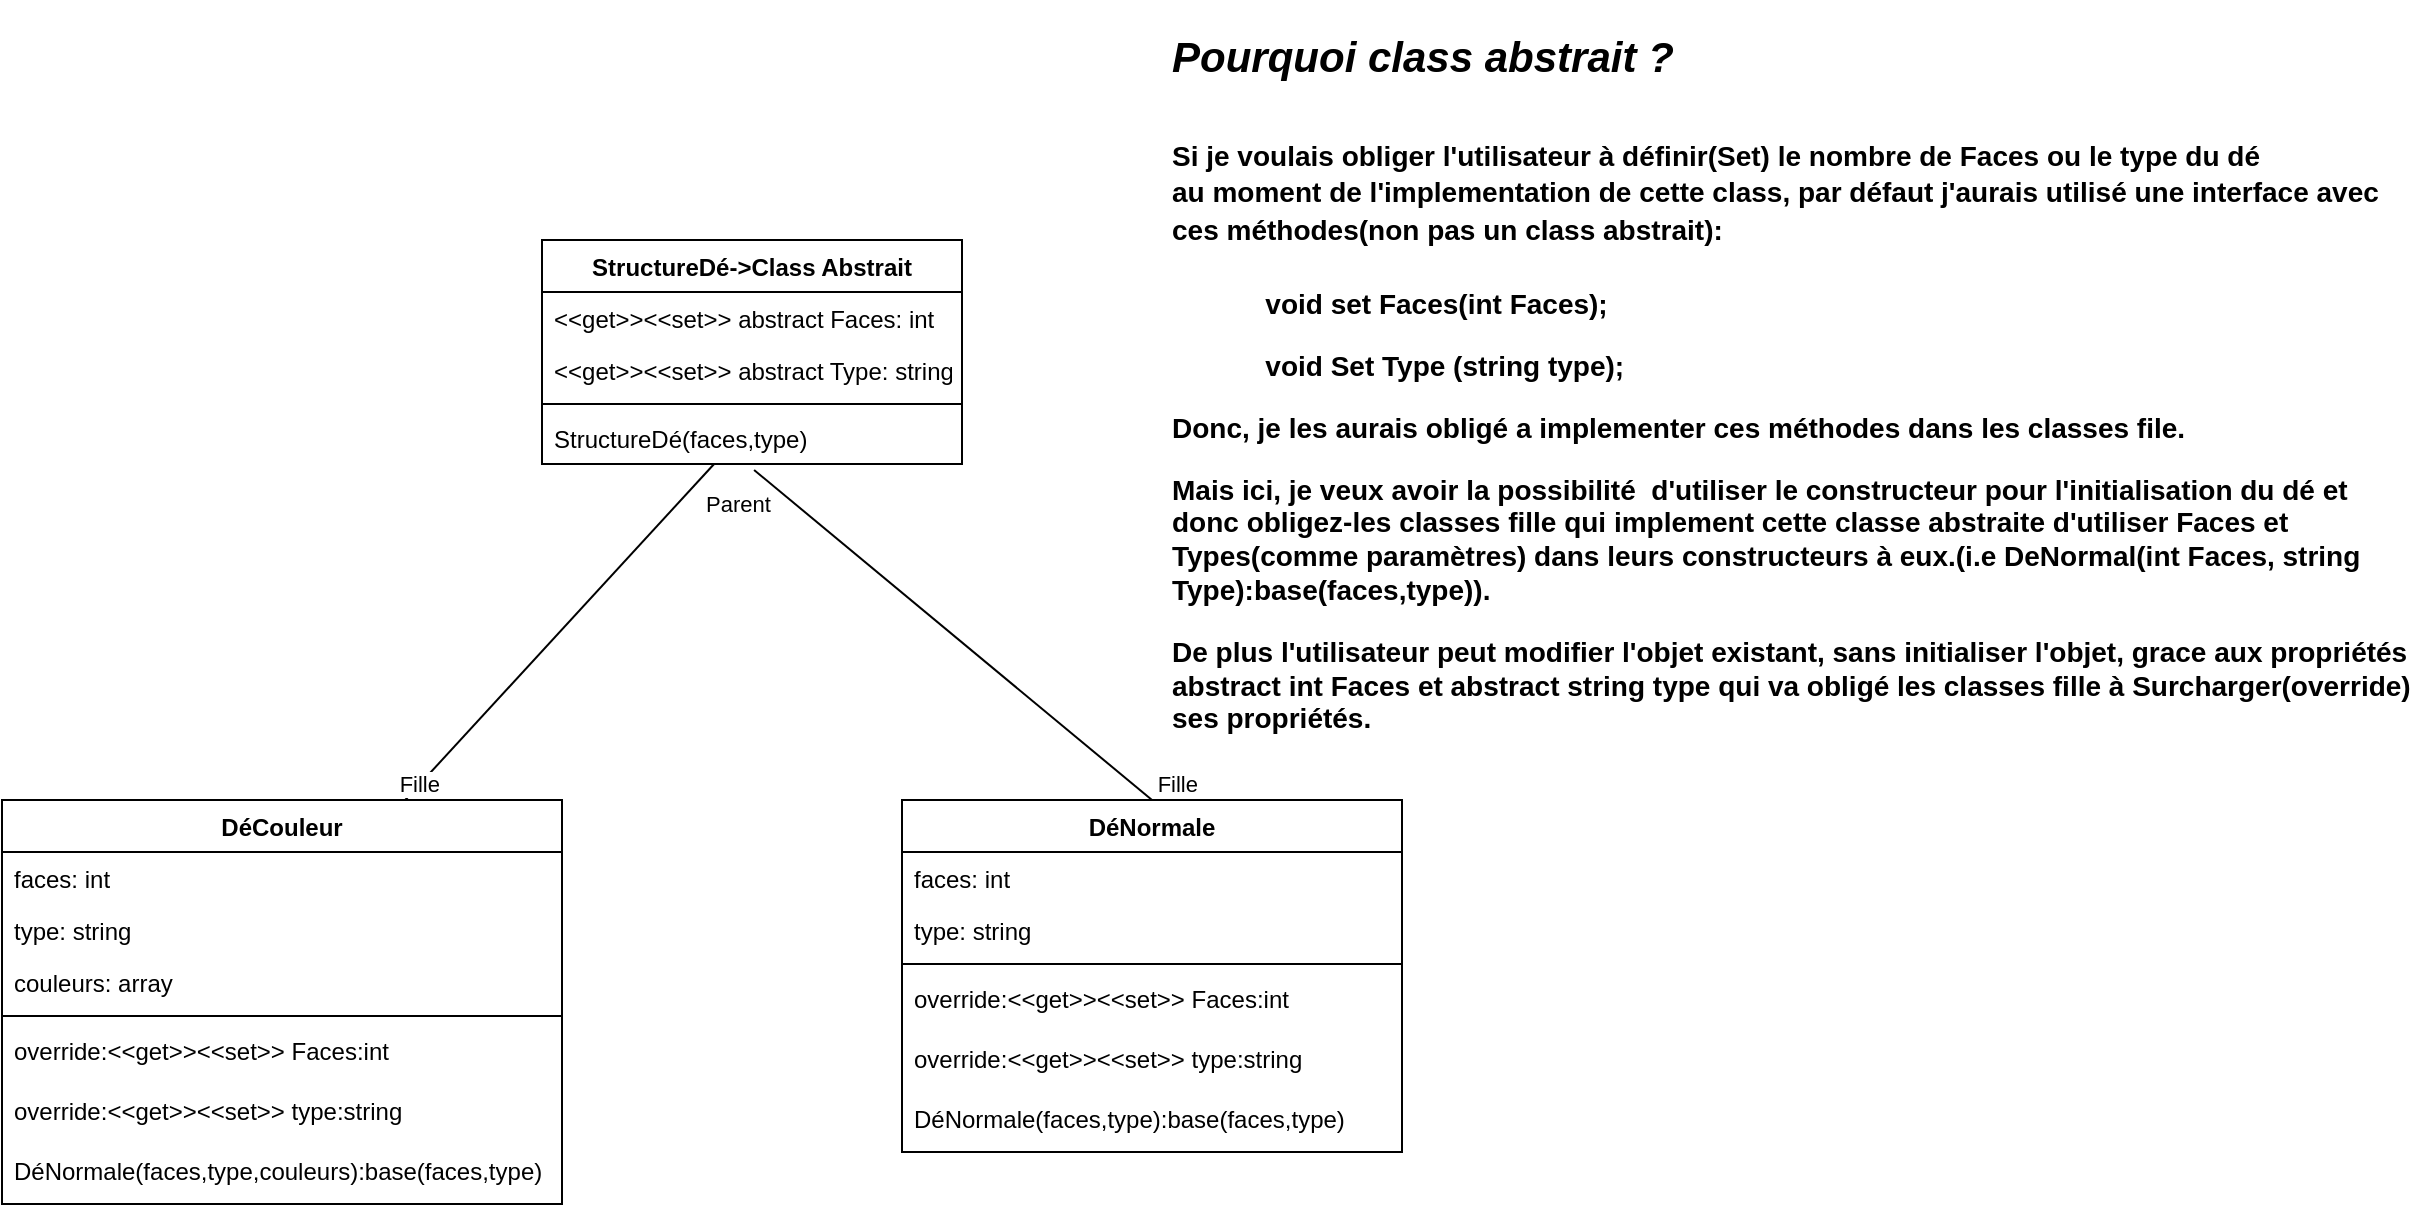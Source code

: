 <mxfile>
    <diagram id="BmXPc2W68DwFJfB9Ew3Y" name="Page-1">
        <mxGraphModel dx="1315" dy="929" grid="1" gridSize="10" guides="1" tooltips="1" connect="1" arrows="1" fold="1" page="1" pageScale="1" pageWidth="2339" pageHeight="3300" math="0" shadow="0">
            <root>
                <mxCell id="0"/>
                <mxCell id="1" parent="0"/>
                <mxCell id="6" value="DéNormale" style="swimlane;fontStyle=1;align=center;verticalAlign=top;childLayout=stackLayout;horizontal=1;startSize=26;horizontalStack=0;resizeParent=1;resizeParentMax=0;resizeLast=0;collapsible=1;marginBottom=0;" parent="1" vertex="1">
                    <mxGeometry x="570" y="440" width="250" height="176" as="geometry"/>
                </mxCell>
                <mxCell id="40" value="faces: int" style="text;strokeColor=none;fillColor=none;align=left;verticalAlign=top;spacingLeft=4;spacingRight=4;overflow=hidden;rotatable=0;points=[[0,0.5],[1,0.5]];portConstraint=eastwest;" parent="6" vertex="1">
                    <mxGeometry y="26" width="250" height="26" as="geometry"/>
                </mxCell>
                <mxCell id="7" value="type: string" style="text;strokeColor=none;fillColor=none;align=left;verticalAlign=top;spacingLeft=4;spacingRight=4;overflow=hidden;rotatable=0;points=[[0,0.5],[1,0.5]];portConstraint=eastwest;" parent="6" vertex="1">
                    <mxGeometry y="52" width="250" height="26" as="geometry"/>
                </mxCell>
                <mxCell id="8" value="" style="line;strokeWidth=1;fillColor=none;align=left;verticalAlign=middle;spacingTop=-1;spacingLeft=3;spacingRight=3;rotatable=0;labelPosition=right;points=[];portConstraint=eastwest;" parent="6" vertex="1">
                    <mxGeometry y="78" width="250" height="8" as="geometry"/>
                </mxCell>
                <mxCell id="9" value="override:&lt;&lt;get&gt;&gt;&lt;&lt;set&gt;&gt; Faces:int" style="text;strokeColor=none;fillColor=none;align=left;verticalAlign=top;spacingLeft=4;spacingRight=4;overflow=hidden;rotatable=0;points=[[0,0.5],[1,0.5]];portConstraint=eastwest;" parent="6" vertex="1">
                    <mxGeometry y="86" width="250" height="30" as="geometry"/>
                </mxCell>
                <mxCell id="39" value="override:&lt;&lt;get&gt;&gt;&lt;&lt;set&gt;&gt; type:string" style="text;strokeColor=none;fillColor=none;align=left;verticalAlign=top;spacingLeft=4;spacingRight=4;overflow=hidden;rotatable=0;points=[[0,0.5],[1,0.5]];portConstraint=eastwest;" parent="6" vertex="1">
                    <mxGeometry y="116" width="250" height="30" as="geometry"/>
                </mxCell>
                <mxCell id="38" value="DéNormale(faces,type):base(faces,type)" style="text;strokeColor=none;fillColor=none;align=left;verticalAlign=top;spacingLeft=4;spacingRight=4;overflow=hidden;rotatable=0;points=[[0,0.5],[1,0.5]];portConstraint=eastwest;" parent="6" vertex="1">
                    <mxGeometry y="146" width="250" height="30" as="geometry"/>
                </mxCell>
                <mxCell id="27" value="StructureDé-&gt;Class Abstrait" style="swimlane;fontStyle=1;align=center;verticalAlign=top;childLayout=stackLayout;horizontal=1;startSize=26;horizontalStack=0;resizeParent=1;resizeParentMax=0;resizeLast=0;collapsible=1;marginBottom=0;" parent="1" vertex="1">
                    <mxGeometry x="390" y="160" width="210" height="112" as="geometry"/>
                </mxCell>
                <mxCell id="28" value="&lt;&lt;get&gt;&gt;&lt;&lt;set&gt;&gt; abstract Faces: int" style="text;strokeColor=none;fillColor=none;align=left;verticalAlign=top;spacingLeft=4;spacingRight=4;overflow=hidden;rotatable=0;points=[[0,0.5],[1,0.5]];portConstraint=eastwest;" parent="27" vertex="1">
                    <mxGeometry y="26" width="210" height="26" as="geometry"/>
                </mxCell>
                <mxCell id="32" value="&lt;&lt;get&gt;&gt;&lt;&lt;set&gt;&gt; abstract Type: string" style="text;strokeColor=none;fillColor=none;align=left;verticalAlign=top;spacingLeft=4;spacingRight=4;overflow=hidden;rotatable=0;points=[[0,0.5],[1,0.5]];portConstraint=eastwest;" parent="27" vertex="1">
                    <mxGeometry y="52" width="210" height="26" as="geometry"/>
                </mxCell>
                <mxCell id="29" value="" style="line;strokeWidth=1;fillColor=none;align=left;verticalAlign=middle;spacingTop=-1;spacingLeft=3;spacingRight=3;rotatable=0;labelPosition=right;points=[];portConstraint=eastwest;" parent="27" vertex="1">
                    <mxGeometry y="78" width="210" height="8" as="geometry"/>
                </mxCell>
                <mxCell id="30" value="StructureDé(faces,type)" style="text;strokeColor=none;fillColor=none;align=left;verticalAlign=top;spacingLeft=4;spacingRight=4;overflow=hidden;rotatable=0;points=[[0,0.5],[1,0.5]];portConstraint=eastwest;" parent="27" vertex="1">
                    <mxGeometry y="86" width="210" height="26" as="geometry"/>
                </mxCell>
                <mxCell id="35" value="" style="endArrow=none;html=1;exitX=0.505;exitY=1.115;exitDx=0;exitDy=0;exitPerimeter=0;entryX=0.5;entryY=0;entryDx=0;entryDy=0;strokeColor=default;jumpStyle=none;" parent="1" source="30" target="6" edge="1">
                    <mxGeometry relative="1" as="geometry">
                        <mxPoint x="350" y="460" as="sourcePoint"/>
                        <mxPoint x="510" y="460" as="targetPoint"/>
                    </mxGeometry>
                </mxCell>
                <mxCell id="37" value="Fille" style="edgeLabel;resizable=0;html=1;align=right;verticalAlign=bottom;" parent="35" connectable="0" vertex="1">
                    <mxGeometry x="1" relative="1" as="geometry">
                        <mxPoint x="23" as="offset"/>
                    </mxGeometry>
                </mxCell>
                <mxCell id="41" value="DéCouleur" style="swimlane;fontStyle=1;align=center;verticalAlign=top;childLayout=stackLayout;horizontal=1;startSize=26;horizontalStack=0;resizeParent=1;resizeParentMax=0;resizeLast=0;collapsible=1;marginBottom=0;" parent="1" vertex="1">
                    <mxGeometry x="120" y="440" width="280" height="202" as="geometry"/>
                </mxCell>
                <mxCell id="42" value="faces: int" style="text;strokeColor=none;fillColor=none;align=left;verticalAlign=top;spacingLeft=4;spacingRight=4;overflow=hidden;rotatable=0;points=[[0,0.5],[1,0.5]];portConstraint=eastwest;" parent="41" vertex="1">
                    <mxGeometry y="26" width="280" height="26" as="geometry"/>
                </mxCell>
                <mxCell id="43" value="type: string" style="text;strokeColor=none;fillColor=none;align=left;verticalAlign=top;spacingLeft=4;spacingRight=4;overflow=hidden;rotatable=0;points=[[0,0.5],[1,0.5]];portConstraint=eastwest;" parent="41" vertex="1">
                    <mxGeometry y="52" width="280" height="26" as="geometry"/>
                </mxCell>
                <mxCell id="52" value="couleurs: array" style="text;strokeColor=none;fillColor=none;align=left;verticalAlign=top;spacingLeft=4;spacingRight=4;overflow=hidden;rotatable=0;points=[[0,0.5],[1,0.5]];portConstraint=eastwest;" parent="41" vertex="1">
                    <mxGeometry y="78" width="280" height="26" as="geometry"/>
                </mxCell>
                <mxCell id="44" value="" style="line;strokeWidth=1;fillColor=none;align=left;verticalAlign=middle;spacingTop=-1;spacingLeft=3;spacingRight=3;rotatable=0;labelPosition=right;points=[];portConstraint=eastwest;" parent="41" vertex="1">
                    <mxGeometry y="104" width="280" height="8" as="geometry"/>
                </mxCell>
                <mxCell id="45" value="override:&lt;&lt;get&gt;&gt;&lt;&lt;set&gt;&gt; Faces:int" style="text;strokeColor=none;fillColor=none;align=left;verticalAlign=top;spacingLeft=4;spacingRight=4;overflow=hidden;rotatable=0;points=[[0,0.5],[1,0.5]];portConstraint=eastwest;" parent="41" vertex="1">
                    <mxGeometry y="112" width="280" height="30" as="geometry"/>
                </mxCell>
                <mxCell id="46" value="override:&lt;&lt;get&gt;&gt;&lt;&lt;set&gt;&gt; type:string" style="text;strokeColor=none;fillColor=none;align=left;verticalAlign=top;spacingLeft=4;spacingRight=4;overflow=hidden;rotatable=0;points=[[0,0.5],[1,0.5]];portConstraint=eastwest;" parent="41" vertex="1">
                    <mxGeometry y="142" width="280" height="30" as="geometry"/>
                </mxCell>
                <mxCell id="47" value="DéNormale(faces,type,couleurs):base(faces,type)" style="text;strokeColor=none;fillColor=none;align=left;verticalAlign=top;spacingLeft=4;spacingRight=4;overflow=hidden;rotatable=0;points=[[0,0.5],[1,0.5]];portConstraint=eastwest;" parent="41" vertex="1">
                    <mxGeometry y="172" width="280" height="30" as="geometry"/>
                </mxCell>
                <mxCell id="48" value="" style="endArrow=none;html=1;exitX=0.505;exitY=1.115;exitDx=0;exitDy=0;exitPerimeter=0;strokeColor=default;jumpStyle=none;entryX=0.72;entryY=0;entryDx=0;entryDy=0;entryPerimeter=0;" parent="1" target="41" edge="1">
                    <mxGeometry relative="1" as="geometry">
                        <mxPoint x="476.05" y="272" as="sourcePoint"/>
                        <mxPoint x="200" y="417.01" as="targetPoint"/>
                    </mxGeometry>
                </mxCell>
                <mxCell id="49" value="Parent" style="edgeLabel;resizable=0;html=1;align=left;verticalAlign=bottom;" parent="48" connectable="0" vertex="1">
                    <mxGeometry x="-1" relative="1" as="geometry">
                        <mxPoint x="-6" y="28" as="offset"/>
                    </mxGeometry>
                </mxCell>
                <mxCell id="51" value="Fille" style="edgeLabel;resizable=0;html=1;align=right;verticalAlign=bottom;" parent="1" connectable="0" vertex="1">
                    <mxGeometry x="339.996" y="440.003" as="geometry"/>
                </mxCell>
                <mxCell id="54" value="&lt;h1 style=&quot;font-size: 23px&quot;&gt;&lt;font style=&quot;font-size: 23px&quot;&gt;&lt;i style=&quot;font-size: 21px&quot;&gt;Pourquoi class abstrait ?&lt;/i&gt;&lt;/font&gt;&lt;/h1&gt;&lt;p style=&quot;font-size: 23px ; line-height: 0.8&quot;&gt;&lt;font style=&quot;font-size: 23px&quot;&gt;&lt;b&gt;&lt;font style=&quot;font-size: 14px&quot;&gt;&lt;span&gt;Si je voulais obliger l'utilisateur à définir(Set) le nombre de Faces ou le type du dé au&lt;/span&gt;&lt;/font&gt;&lt;/b&gt;&lt;/font&gt;&lt;b&gt;&lt;font style=&quot;font-size: 14px&quot;&gt;&amp;nbsp;moment de l'implementation de cette class, par défaut&amp;nbsp;j'aurais utilisé une interface avec ces méthodes(non pas un class abstrait):&lt;/font&gt;&lt;/b&gt;&lt;/p&gt;&lt;p style=&quot;font-size: 14px&quot;&gt;&lt;b&gt;&lt;font style=&quot;font-size: 14px&quot;&gt;&amp;nbsp; &amp;nbsp; &amp;nbsp; &amp;nbsp; &amp;nbsp; &amp;nbsp; void set Faces(int Faces);&lt;/font&gt;&lt;/b&gt;&lt;/p&gt;&lt;p style=&quot;font-size: 14px&quot;&gt;&lt;b&gt;&lt;font style=&quot;font-size: 14px&quot;&gt;&amp;nbsp; &amp;nbsp; &amp;nbsp; &amp;nbsp; &amp;nbsp; &amp;nbsp; void Set Type (string type);&lt;/font&gt;&lt;/b&gt;&lt;/p&gt;&lt;p style=&quot;font-size: 14px&quot;&gt;&lt;b&gt;&lt;font style=&quot;font-size: 14px&quot;&gt;Donc, je les aurais obligé a implementer ces méthodes dans les classes file.&lt;/font&gt;&lt;/b&gt;&lt;/p&gt;&lt;p style=&quot;font-size: 14px&quot;&gt;&lt;b&gt;&lt;font style=&quot;font-size: 14px&quot;&gt;&lt;span&gt;Mais ici, je veux avoir la possibilité&amp;nbsp; d'utiliser le constructeur pour l'initialisation du dé et donc obligez-les&lt;/span&gt;&lt;span&gt;&amp;nbsp;classes fille qui implement cette classe abstraite d'utiliser Faces et Types(comme paramètres) dans leurs constructeurs à eux.(i.e DeNormal(int Faces, string Type):base(faces,type)).&lt;/span&gt;&lt;/font&gt;&lt;/b&gt;&lt;/p&gt;&lt;p style=&quot;font-size: 14px&quot;&gt;&lt;b&gt;De plus l'utilisateur peut modifier l'objet existant, sans initialiser l'objet, grace aux propriétés abstract int Faces et abstract string type qui va obligé les&amp;nbsp;classes fille à Surcharger(override) ses propriétés.&lt;/b&gt;&lt;/p&gt;" style="text;html=1;strokeColor=none;fillColor=none;spacing=5;spacingTop=-20;whiteSpace=wrap;overflow=hidden;rounded=0;" parent="1" vertex="1">
                    <mxGeometry x="700" y="50" width="630" height="370" as="geometry"/>
                </mxCell>
            </root>
        </mxGraphModel>
    </diagram>
</mxfile>